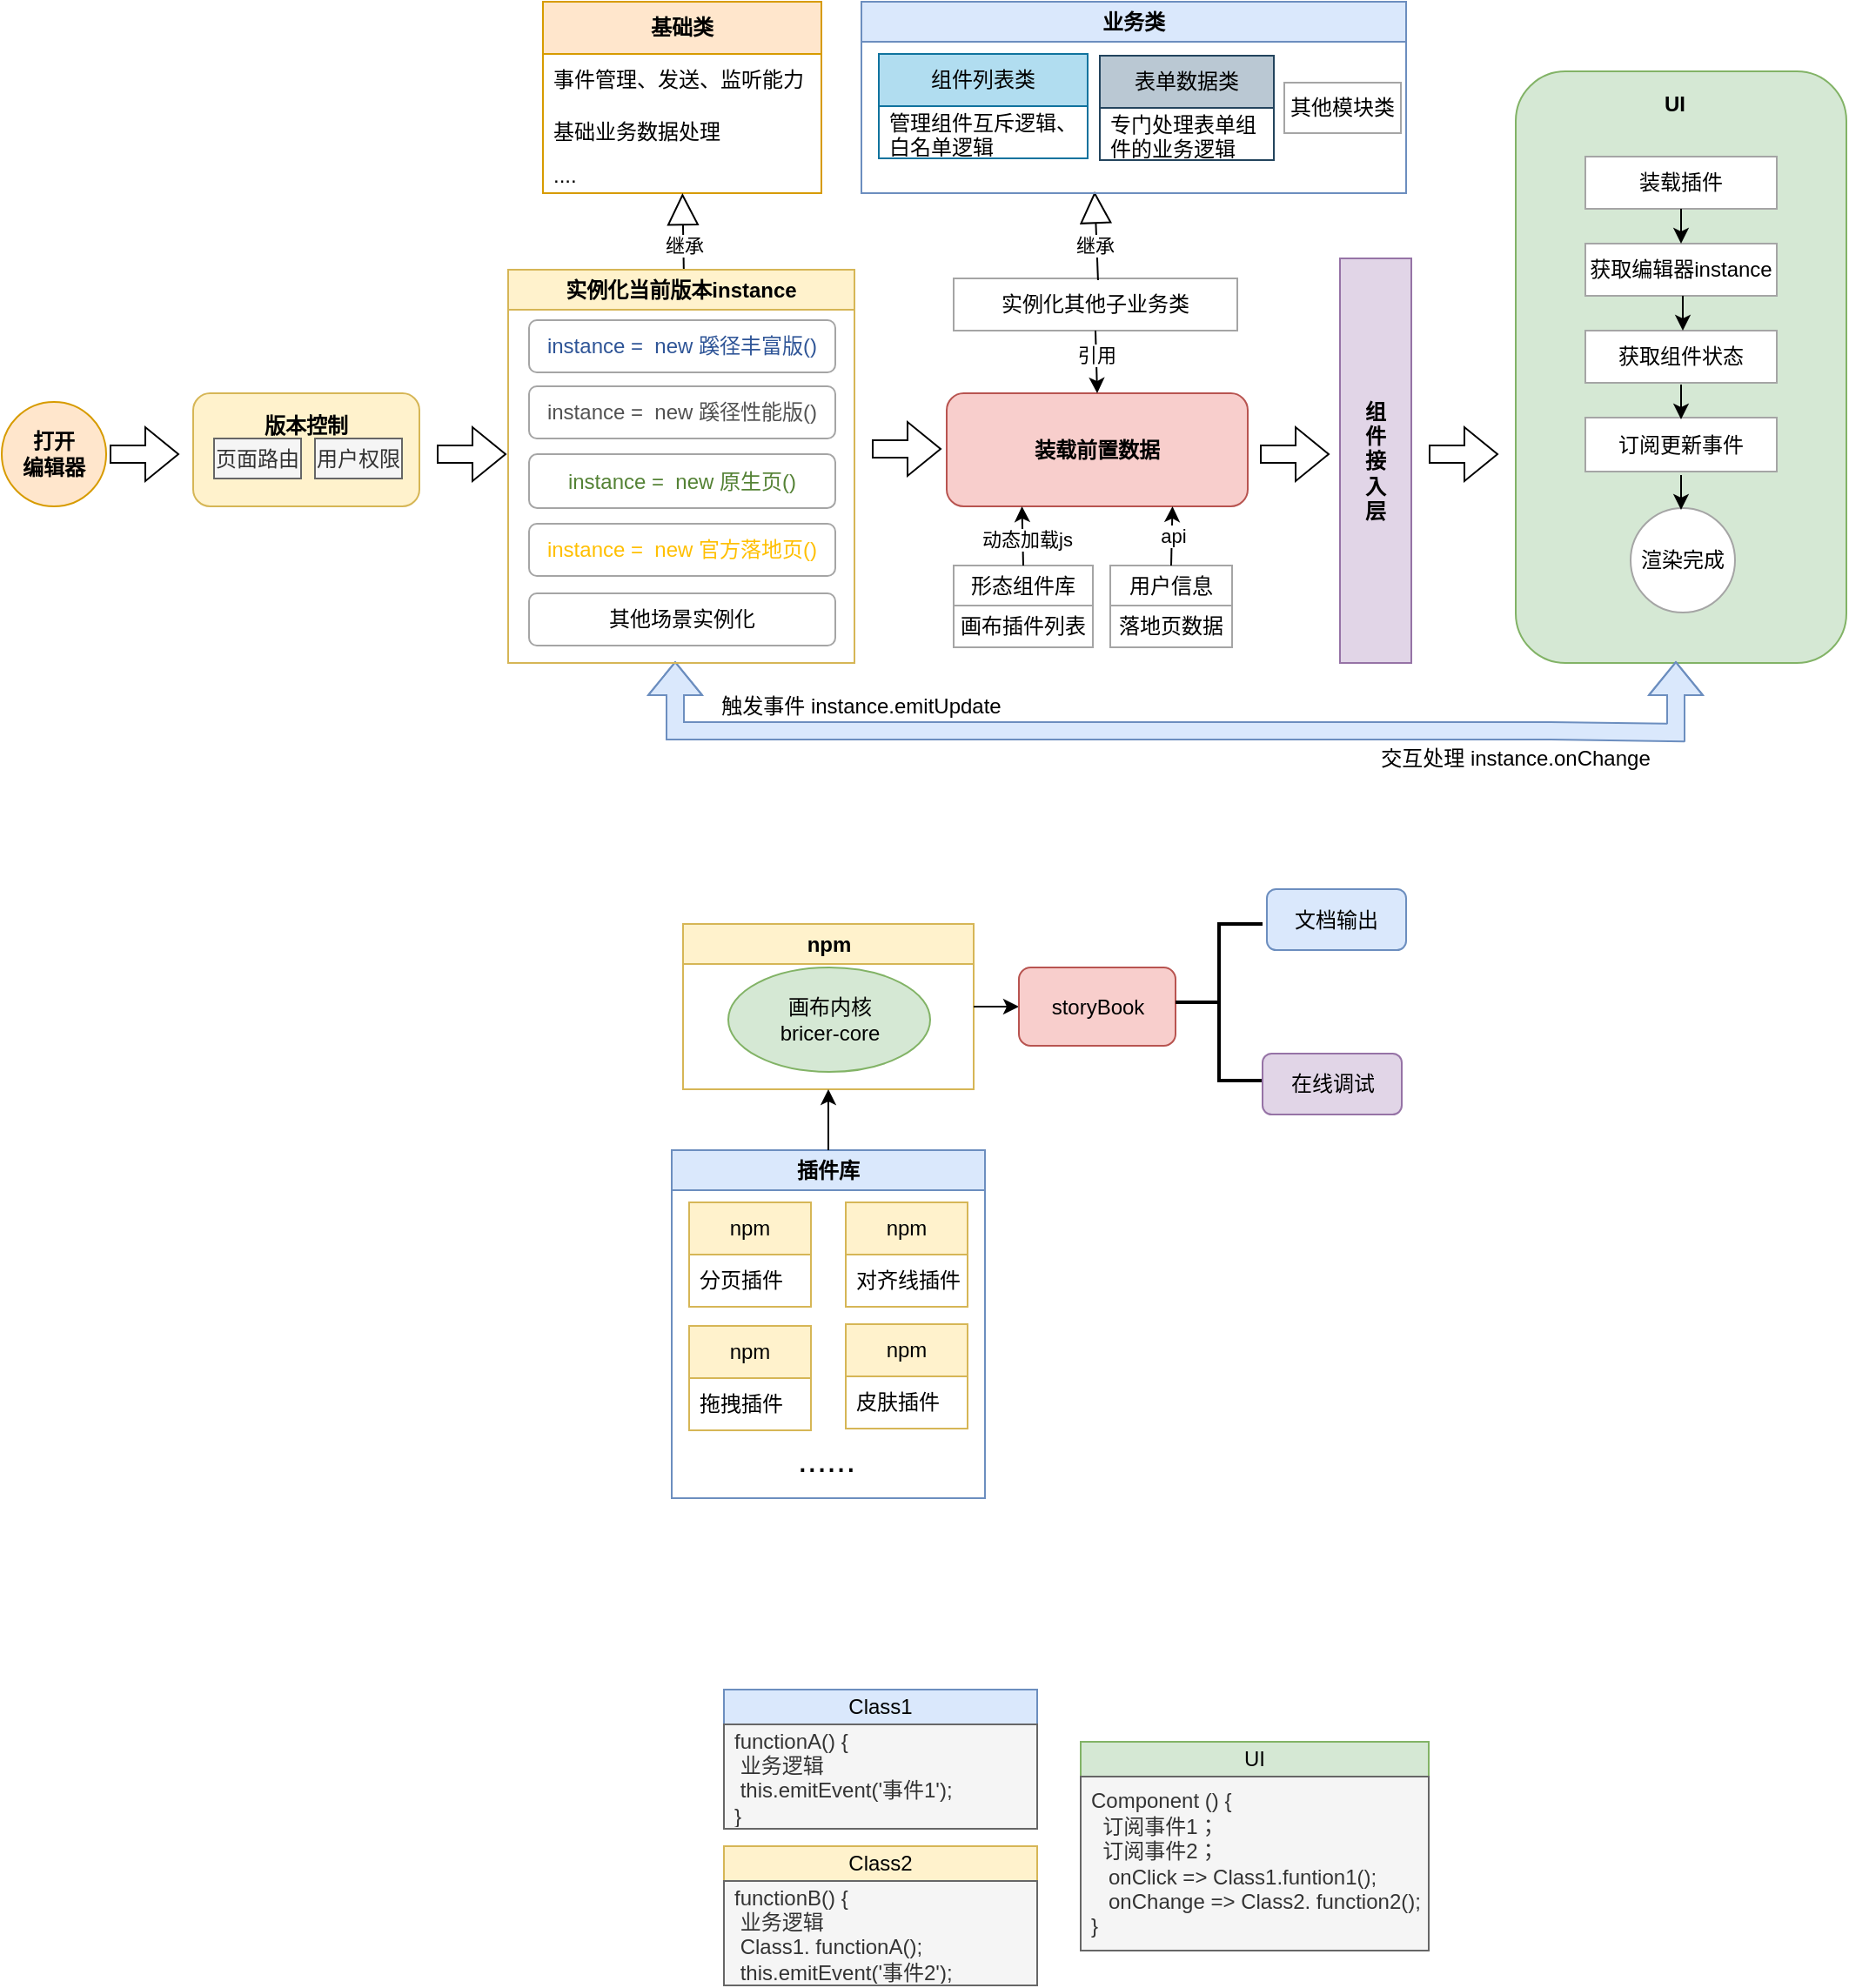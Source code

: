 <mxfile version="22.1.18" type="github">
  <diagram name="第 1 页" id="_vfewswIjysuvZJ_qlGc">
    <mxGraphModel dx="2261" dy="1989" grid="1" gridSize="10" guides="1" tooltips="1" connect="1" arrows="1" fold="1" page="1" pageScale="1" pageWidth="827" pageHeight="1169" math="0" shadow="0">
      <root>
        <mxCell id="0" />
        <mxCell id="1" parent="0" />
        <mxCell id="3l8t6mUNtK_PsgLy6fKD-7" value="打开&lt;br&gt;编辑器" style="ellipse;whiteSpace=wrap;html=1;aspect=fixed;fillColor=#ffe6cc;strokeColor=#d79b00;fontStyle=1" parent="1" vertex="1">
          <mxGeometry x="-80" y="210" width="60" height="60" as="geometry" />
        </mxCell>
        <mxCell id="3l8t6mUNtK_PsgLy6fKD-10" value="版本控制&lt;br&gt;&lt;br&gt;&lt;br&gt;" style="rounded=1;whiteSpace=wrap;html=1;verticalAlign=middle;labelBackgroundColor=none;strokeColor=#d6b656;fillColor=#fff2cc;fontStyle=1" parent="1" vertex="1">
          <mxGeometry x="30" y="205" width="130" height="65" as="geometry" />
        </mxCell>
        <mxCell id="3l8t6mUNtK_PsgLy6fKD-12" value="instance =&amp;nbsp; new 蹊径丰富版()" style="rounded=1;whiteSpace=wrap;html=1;fontColor=#2f5597;strokeColor=#a5a5a5;fontStyle=0" parent="1" vertex="1">
          <mxGeometry x="223" y="163" width="176" height="30" as="geometry" />
        </mxCell>
        <mxCell id="3l8t6mUNtK_PsgLy6fKD-13" value="instance =&amp;nbsp; new 蹊径性能版()" style="rounded=1;whiteSpace=wrap;html=1;fontColor=#525252;strokeColor=#a5a5a5;fontStyle=0" parent="1" vertex="1">
          <mxGeometry x="223" y="201" width="176" height="30" as="geometry" />
        </mxCell>
        <mxCell id="3l8t6mUNtK_PsgLy6fKD-14" value="instance =&amp;nbsp; new 原生页()" style="rounded=1;whiteSpace=wrap;html=1;fontColor=#548235;strokeColor=#a5a5a5;fontStyle=0" parent="1" vertex="1">
          <mxGeometry x="223" y="240" width="176" height="31" as="geometry" />
        </mxCell>
        <mxCell id="3l8t6mUNtK_PsgLy6fKD-15" value="instance =&amp;nbsp; new 官方落地页()" style="rounded=1;whiteSpace=wrap;html=1;fontColor=#ffbf00;strokeColor=#a5a5a5;fontStyle=0" parent="1" vertex="1">
          <mxGeometry x="223" y="280" width="176" height="30" as="geometry" />
        </mxCell>
        <mxCell id="3l8t6mUNtK_PsgLy6fKD-16" value="其他场景实例化" style="rounded=1;whiteSpace=wrap;html=1;strokeColor=#a5a5a5;fontStyle=0" parent="1" vertex="1">
          <mxGeometry x="223" y="320" width="176" height="30" as="geometry" />
        </mxCell>
        <mxCell id="3l8t6mUNtK_PsgLy6fKD-17" value="基础类" style="swimlane;fontStyle=1;childLayout=stackLayout;horizontal=1;startSize=30;horizontalStack=0;resizeParent=1;resizeParentMax=0;resizeLast=0;collapsible=1;marginBottom=0;whiteSpace=wrap;html=1;strokeColor=#d79b00;fillColor=#ffe6cc;" parent="1" vertex="1">
          <mxGeometry x="231" y="-20" width="160" height="110" as="geometry" />
        </mxCell>
        <mxCell id="3l8t6mUNtK_PsgLy6fKD-18" value="事件管理、发送、监听能力" style="text;strokeColor=none;fillColor=none;align=left;verticalAlign=middle;spacingLeft=4;spacingRight=4;overflow=hidden;points=[[0,0.5],[1,0.5]];portConstraint=eastwest;rotatable=0;whiteSpace=wrap;html=1;fontStyle=0" parent="3l8t6mUNtK_PsgLy6fKD-17" vertex="1">
          <mxGeometry y="30" width="160" height="30" as="geometry" />
        </mxCell>
        <mxCell id="3l8t6mUNtK_PsgLy6fKD-19" value="基础业务数据处理" style="text;strokeColor=none;fillColor=none;align=left;verticalAlign=middle;spacingLeft=4;spacingRight=4;overflow=hidden;points=[[0,0.5],[1,0.5]];portConstraint=eastwest;rotatable=0;whiteSpace=wrap;html=1;fontStyle=0" parent="3l8t6mUNtK_PsgLy6fKD-17" vertex="1">
          <mxGeometry y="60" width="160" height="30" as="geometry" />
        </mxCell>
        <mxCell id="3l8t6mUNtK_PsgLy6fKD-23" value="...." style="text;strokeColor=none;fillColor=none;align=left;verticalAlign=middle;spacingLeft=4;spacingRight=4;overflow=hidden;points=[[0,0.5],[1,0.5]];portConstraint=eastwest;rotatable=0;whiteSpace=wrap;html=1;fontStyle=0" parent="3l8t6mUNtK_PsgLy6fKD-17" vertex="1">
          <mxGeometry y="90" width="160" height="20" as="geometry" />
        </mxCell>
        <mxCell id="3l8t6mUNtK_PsgLy6fKD-26" value="继承" style="endArrow=block;endSize=16;endFill=0;html=1;rounded=0;exitX=0.5;exitY=0;exitDx=0;exitDy=0;fontStyle=0" parent="1" target="3l8t6mUNtK_PsgLy6fKD-23" edge="1">
          <mxGeometry x="-0.225" width="160" relative="1" as="geometry">
            <mxPoint x="312" y="139" as="sourcePoint" />
            <mxPoint x="567" y="44" as="targetPoint" />
            <mxPoint as="offset" />
          </mxGeometry>
        </mxCell>
        <mxCell id="3l8t6mUNtK_PsgLy6fKD-31" value="装载前置数据" style="rounded=1;whiteSpace=wrap;html=1;strokeColor=#b85450;fillColor=#f8cecc;fontStyle=1" parent="1" vertex="1">
          <mxGeometry x="463" y="205" width="173" height="65" as="geometry" />
        </mxCell>
        <mxCell id="3l8t6mUNtK_PsgLy6fKD-32" value="落地页数据" style="rounded=0;whiteSpace=wrap;html=1;strokeColor=#a5a5a5;fontStyle=0" parent="1" vertex="1">
          <mxGeometry x="557" y="327" width="70" height="24" as="geometry" />
        </mxCell>
        <mxCell id="3l8t6mUNtK_PsgLy6fKD-33" value="用户信息" style="rounded=0;whiteSpace=wrap;html=1;strokeColor=#a5a5a5;fontStyle=0" parent="1" vertex="1">
          <mxGeometry x="557" y="304" width="70" height="23" as="geometry" />
        </mxCell>
        <mxCell id="3l8t6mUNtK_PsgLy6fKD-34" value="画布插件列表" style="rounded=0;whiteSpace=wrap;html=1;strokeColor=#a5a5a5;fontStyle=0" parent="1" vertex="1">
          <mxGeometry x="467" y="327" width="80" height="24" as="geometry" />
        </mxCell>
        <mxCell id="3l8t6mUNtK_PsgLy6fKD-35" value="形态组件库" style="rounded=0;whiteSpace=wrap;html=1;strokeColor=#a5a5a5;fontStyle=0" parent="1" vertex="1">
          <mxGeometry x="467" y="304" width="80" height="23" as="geometry" />
        </mxCell>
        <mxCell id="3l8t6mUNtK_PsgLy6fKD-37" value="组&lt;br&gt;件&lt;br&gt;接&lt;br&gt;入&lt;br&gt;层" style="rounded=0;whiteSpace=wrap;html=1;strokeColor=#9673a6;fillColor=#e1d5e7;fontStyle=1" parent="1" vertex="1">
          <mxGeometry x="689" y="127.5" width="41" height="232.5" as="geometry" />
        </mxCell>
        <mxCell id="3l8t6mUNtK_PsgLy6fKD-38" value="实例化其他子业务类" style="rounded=0;whiteSpace=wrap;html=1;fontStyle=0;strokeColor=#a5a5a5;" parent="1" vertex="1">
          <mxGeometry x="467" y="139" width="163" height="30" as="geometry" />
        </mxCell>
        <mxCell id="3l8t6mUNtK_PsgLy6fKD-40" value="组件列表类" style="swimlane;fontStyle=0;childLayout=stackLayout;horizontal=1;startSize=30;horizontalStack=0;resizeParent=1;resizeParentMax=0;resizeLast=0;collapsible=1;marginBottom=0;whiteSpace=wrap;html=1;fillColor=#b1ddf0;strokeColor=#10739e;" parent="1" vertex="1">
          <mxGeometry x="424" y="10" width="120" height="60" as="geometry" />
        </mxCell>
        <mxCell id="3l8t6mUNtK_PsgLy6fKD-42" value="管理组件互斥逻辑、白名单逻辑" style="text;strokeColor=none;fillColor=none;align=left;verticalAlign=middle;spacingLeft=4;spacingRight=4;overflow=hidden;points=[[0,0.5],[1,0.5]];portConstraint=eastwest;rotatable=0;whiteSpace=wrap;html=1;fontStyle=0" parent="3l8t6mUNtK_PsgLy6fKD-40" vertex="1">
          <mxGeometry y="30" width="120" height="30" as="geometry" />
        </mxCell>
        <mxCell id="3l8t6mUNtK_PsgLy6fKD-44" value="表单数据类" style="swimlane;fontStyle=0;childLayout=stackLayout;horizontal=1;startSize=30;horizontalStack=0;resizeParent=1;resizeParentMax=0;resizeLast=0;collapsible=1;marginBottom=0;whiteSpace=wrap;html=1;strokeColor=#23445d;fillColor=#bac8d3;" parent="1" vertex="1">
          <mxGeometry x="551" y="11" width="100" height="60" as="geometry" />
        </mxCell>
        <mxCell id="3l8t6mUNtK_PsgLy6fKD-46" value="专门处理表单组件的业务逻辑" style="text;strokeColor=none;fillColor=none;align=left;verticalAlign=middle;spacingLeft=4;spacingRight=4;overflow=hidden;points=[[0,0.5],[1,0.5]];portConstraint=eastwest;rotatable=0;whiteSpace=wrap;html=1;fontStyle=0" parent="3l8t6mUNtK_PsgLy6fKD-44" vertex="1">
          <mxGeometry y="30" width="100" height="30" as="geometry" />
        </mxCell>
        <mxCell id="3l8t6mUNtK_PsgLy6fKD-63" value="" style="rounded=1;whiteSpace=wrap;html=1;fillColor=#d5e8d4;strokeColor=#82b366;fontStyle=0" parent="1" vertex="1">
          <mxGeometry x="790" y="20" width="190" height="340" as="geometry" />
        </mxCell>
        <mxCell id="3l8t6mUNtK_PsgLy6fKD-64" value="UI" style="text;html=1;strokeColor=none;fillColor=none;align=center;verticalAlign=middle;whiteSpace=wrap;rounded=0;fontStyle=1" parent="1" vertex="1">
          <mxGeometry x="844" y="24" width="75" height="30" as="geometry" />
        </mxCell>
        <mxCell id="3l8t6mUNtK_PsgLy6fKD-65" value="装载插件" style="rounded=0;whiteSpace=wrap;html=1;strokeColor=#a5a5a5;fontStyle=0" parent="1" vertex="1">
          <mxGeometry x="830" y="69" width="110" height="30" as="geometry" />
        </mxCell>
        <mxCell id="3l8t6mUNtK_PsgLy6fKD-66" value="获取编辑器instance" style="rounded=0;whiteSpace=wrap;html=1;strokeColor=#a5a5a5;fontStyle=0" parent="1" vertex="1">
          <mxGeometry x="830" y="119" width="110" height="30" as="geometry" />
        </mxCell>
        <mxCell id="3l8t6mUNtK_PsgLy6fKD-67" value="获取组件状态" style="rounded=0;whiteSpace=wrap;html=1;strokeColor=#a5a5a5;fontStyle=0" parent="1" vertex="1">
          <mxGeometry x="830" y="169" width="110" height="30" as="geometry" />
        </mxCell>
        <mxCell id="3l8t6mUNtK_PsgLy6fKD-68" value="订阅更新事件" style="rounded=0;whiteSpace=wrap;html=1;strokeColor=#a5a5a5;fontStyle=0" parent="1" vertex="1">
          <mxGeometry x="830" y="219" width="110" height="31" as="geometry" />
        </mxCell>
        <mxCell id="3l8t6mUNtK_PsgLy6fKD-73" value="渲染完成" style="ellipse;whiteSpace=wrap;html=1;aspect=fixed;strokeColor=#a5a5a5;fontStyle=0" parent="1" vertex="1">
          <mxGeometry x="856" y="271" width="60" height="60" as="geometry" />
        </mxCell>
        <mxCell id="3l8t6mUNtK_PsgLy6fKD-76" value="" style="shape=flexArrow;endArrow=classic;startArrow=classic;html=1;rounded=0;entryX=0.5;entryY=1;entryDx=0;entryDy=0;strokeColor=#6c8ebf;fillColor=#dae8fc;fontStyle=0" parent="1" edge="1">
          <mxGeometry width="100" height="100" relative="1" as="geometry">
            <mxPoint x="307" y="359" as="sourcePoint" />
            <mxPoint x="882" y="359" as="targetPoint" />
            <Array as="points">
              <mxPoint x="307" y="399" />
              <mxPoint x="597" y="399" />
              <mxPoint x="737" y="399" />
              <mxPoint x="810" y="399" />
              <mxPoint x="882" y="400" />
            </Array>
          </mxGeometry>
        </mxCell>
        <mxCell id="3l8t6mUNtK_PsgLy6fKD-77" value="交互处理 instance.onChange" style="text;html=1;strokeColor=none;fillColor=none;align=center;verticalAlign=middle;whiteSpace=wrap;rounded=0;fontStyle=0" parent="1" vertex="1">
          <mxGeometry x="698" y="400" width="184" height="30" as="geometry" />
        </mxCell>
        <mxCell id="3l8t6mUNtK_PsgLy6fKD-78" value="触发事件 instance.emitUpdate" style="text;html=1;strokeColor=none;fillColor=none;align=center;verticalAlign=middle;whiteSpace=wrap;rounded=0;fontStyle=0" parent="1" vertex="1">
          <mxGeometry x="323" y="370" width="182" height="30" as="geometry" />
        </mxCell>
        <mxCell id="3l8t6mUNtK_PsgLy6fKD-80" value="继承" style="endArrow=block;endSize=16;endFill=0;html=1;rounded=0;exitX=0.644;exitY=0.067;exitDx=0;exitDy=0;exitPerimeter=0;fontStyle=0" parent="1" edge="1">
          <mxGeometry x="-0.214" y="1" width="160" relative="1" as="geometry">
            <mxPoint x="549.972" y="140.01" as="sourcePoint" />
            <mxPoint x="548" y="89" as="targetPoint" />
            <mxPoint as="offset" />
          </mxGeometry>
        </mxCell>
        <mxCell id="3l8t6mUNtK_PsgLy6fKD-81" value="" style="endArrow=classic;html=1;rounded=0;exitX=0.5;exitY=1;exitDx=0;exitDy=0;entryX=0.5;entryY=0;entryDx=0;entryDy=0;fontStyle=0" parent="1" source="3l8t6mUNtK_PsgLy6fKD-38" target="3l8t6mUNtK_PsgLy6fKD-31" edge="1">
          <mxGeometry width="50" height="50" relative="1" as="geometry">
            <mxPoint x="640" y="210" as="sourcePoint" />
            <mxPoint x="690" y="160" as="targetPoint" />
          </mxGeometry>
        </mxCell>
        <mxCell id="3l8t6mUNtK_PsgLy6fKD-82" value="引用" style="edgeLabel;html=1;align=center;verticalAlign=middle;resizable=0;points=[];fontStyle=0" parent="3l8t6mUNtK_PsgLy6fKD-81" vertex="1" connectable="0">
          <mxGeometry x="-0.222" relative="1" as="geometry">
            <mxPoint as="offset" />
          </mxGeometry>
        </mxCell>
        <mxCell id="3l8t6mUNtK_PsgLy6fKD-83" value="" style="endArrow=classic;html=1;rounded=0;entryX=0.25;entryY=1;entryDx=0;entryDy=0;exitX=0.5;exitY=0;exitDx=0;exitDy=0;fontStyle=0" parent="1" source="3l8t6mUNtK_PsgLy6fKD-35" target="3l8t6mUNtK_PsgLy6fKD-31" edge="1">
          <mxGeometry width="50" height="50" relative="1" as="geometry">
            <mxPoint x="640" y="300" as="sourcePoint" />
            <mxPoint x="690" y="250" as="targetPoint" />
          </mxGeometry>
        </mxCell>
        <mxCell id="3l8t6mUNtK_PsgLy6fKD-84" value="动态加载js" style="edgeLabel;html=1;align=center;verticalAlign=middle;resizable=0;points=[];fontStyle=0" parent="3l8t6mUNtK_PsgLy6fKD-83" vertex="1" connectable="0">
          <mxGeometry x="-0.077" y="-2" relative="1" as="geometry">
            <mxPoint as="offset" />
          </mxGeometry>
        </mxCell>
        <mxCell id="3l8t6mUNtK_PsgLy6fKD-85" value="" style="endArrow=classic;html=1;rounded=0;exitX=0.5;exitY=0;exitDx=0;exitDy=0;entryX=0.75;entryY=1;entryDx=0;entryDy=0;fontStyle=0" parent="1" source="3l8t6mUNtK_PsgLy6fKD-33" target="3l8t6mUNtK_PsgLy6fKD-31" edge="1">
          <mxGeometry width="50" height="50" relative="1" as="geometry">
            <mxPoint x="670" y="300" as="sourcePoint" />
            <mxPoint x="720" y="250" as="targetPoint" />
          </mxGeometry>
        </mxCell>
        <mxCell id="3l8t6mUNtK_PsgLy6fKD-86" value="api" style="edgeLabel;html=1;align=center;verticalAlign=middle;resizable=0;points=[];fontStyle=0" parent="3l8t6mUNtK_PsgLy6fKD-85" vertex="1" connectable="0">
          <mxGeometry x="-0.001" relative="1" as="geometry">
            <mxPoint as="offset" />
          </mxGeometry>
        </mxCell>
        <mxCell id="3l8t6mUNtK_PsgLy6fKD-91" value="" style="shape=flexArrow;endArrow=classic;html=1;rounded=0;fontStyle=0" parent="1" edge="1">
          <mxGeometry width="50" height="50" relative="1" as="geometry">
            <mxPoint x="420" y="237" as="sourcePoint" />
            <mxPoint x="460" y="237" as="targetPoint" />
          </mxGeometry>
        </mxCell>
        <mxCell id="3l8t6mUNtK_PsgLy6fKD-93" value="" style="shape=flexArrow;endArrow=classic;html=1;rounded=0;fontStyle=0" parent="1" edge="1">
          <mxGeometry width="50" height="50" relative="1" as="geometry">
            <mxPoint x="643" y="240" as="sourcePoint" />
            <mxPoint x="683" y="240" as="targetPoint" />
          </mxGeometry>
        </mxCell>
        <mxCell id="3l8t6mUNtK_PsgLy6fKD-97" value="业务类" style="swimlane;whiteSpace=wrap;html=1;strokeColor=#6c8ebf;fillColor=#dae8fc;fontStyle=1" parent="1" vertex="1">
          <mxGeometry x="414" y="-20" width="313" height="110" as="geometry" />
        </mxCell>
        <mxCell id="3l8t6mUNtK_PsgLy6fKD-101" value="其他模块类" style="rounded=0;whiteSpace=wrap;html=1;strokeColor=#a5a5a5;fontStyle=0" parent="3l8t6mUNtK_PsgLy6fKD-97" vertex="1">
          <mxGeometry x="243" y="46.5" width="67" height="29" as="geometry" />
        </mxCell>
        <mxCell id="3l8t6mUNtK_PsgLy6fKD-102" value="" style="shape=flexArrow;endArrow=classic;html=1;rounded=0;fontStyle=0" parent="1" edge="1">
          <mxGeometry width="50" height="50" relative="1" as="geometry">
            <mxPoint x="740" y="240" as="sourcePoint" />
            <mxPoint x="780" y="240" as="targetPoint" />
          </mxGeometry>
        </mxCell>
        <mxCell id="3l8t6mUNtK_PsgLy6fKD-111" value="" style="endArrow=classic;html=1;rounded=0;exitX=0.5;exitY=1;exitDx=0;exitDy=0;fontStyle=0" parent="1" source="3l8t6mUNtK_PsgLy6fKD-65" target="3l8t6mUNtK_PsgLy6fKD-66" edge="1">
          <mxGeometry width="50" height="50" relative="1" as="geometry">
            <mxPoint x="1070" y="200" as="sourcePoint" />
            <mxPoint x="1120" y="150" as="targetPoint" />
          </mxGeometry>
        </mxCell>
        <mxCell id="3l8t6mUNtK_PsgLy6fKD-112" value="" style="endArrow=classic;html=1;rounded=0;exitX=0.5;exitY=1;exitDx=0;exitDy=0;fontStyle=0" parent="1" edge="1">
          <mxGeometry width="50" height="50" relative="1" as="geometry">
            <mxPoint x="886" y="149" as="sourcePoint" />
            <mxPoint x="886" y="169" as="targetPoint" />
          </mxGeometry>
        </mxCell>
        <mxCell id="3l8t6mUNtK_PsgLy6fKD-113" value="" style="endArrow=classic;html=1;rounded=0;exitX=0.5;exitY=1;exitDx=0;exitDy=0;fontStyle=0" parent="1" edge="1">
          <mxGeometry width="50" height="50" relative="1" as="geometry">
            <mxPoint x="885" y="200" as="sourcePoint" />
            <mxPoint x="885" y="220" as="targetPoint" />
          </mxGeometry>
        </mxCell>
        <mxCell id="3l8t6mUNtK_PsgLy6fKD-114" value="" style="endArrow=classic;html=1;rounded=0;exitX=0.5;exitY=1;exitDx=0;exitDy=0;fontStyle=0" parent="1" edge="1">
          <mxGeometry width="50" height="50" relative="1" as="geometry">
            <mxPoint x="885" y="252" as="sourcePoint" />
            <mxPoint x="885" y="272" as="targetPoint" />
          </mxGeometry>
        </mxCell>
        <mxCell id="3l8t6mUNtK_PsgLy6fKD-115" value="实例化当前版本instance" style="swimlane;whiteSpace=wrap;html=1;fillColor=#fff2cc;strokeColor=#d6b656;fontStyle=1" parent="1" vertex="1">
          <mxGeometry x="211" y="134" width="199" height="226" as="geometry" />
        </mxCell>
        <mxCell id="3l8t6mUNtK_PsgLy6fKD-116" value="" style="shape=flexArrow;endArrow=classic;html=1;rounded=0;fontStyle=0" parent="1" edge="1">
          <mxGeometry width="50" height="50" relative="1" as="geometry">
            <mxPoint x="170" y="240" as="sourcePoint" />
            <mxPoint x="210" y="240" as="targetPoint" />
          </mxGeometry>
        </mxCell>
        <mxCell id="3l8t6mUNtK_PsgLy6fKD-117" value="" style="shape=flexArrow;endArrow=classic;html=1;rounded=0;fontStyle=0" parent="1" edge="1">
          <mxGeometry width="50" height="50" relative="1" as="geometry">
            <mxPoint x="-18" y="240" as="sourcePoint" />
            <mxPoint x="22" y="240" as="targetPoint" />
          </mxGeometry>
        </mxCell>
        <mxCell id="3l8t6mUNtK_PsgLy6fKD-148" value="npm" style="swimlane;whiteSpace=wrap;html=1;fillColor=#fff2cc;strokeColor=#d6b656;" parent="1" vertex="1">
          <mxGeometry x="311.5" y="510" width="167" height="95" as="geometry" />
        </mxCell>
        <mxCell id="3l8t6mUNtK_PsgLy6fKD-149" value="画布内核&lt;br&gt;bricer-core" style="ellipse;whiteSpace=wrap;html=1;fillColor=#d5e8d4;strokeColor=#82b366;" parent="3l8t6mUNtK_PsgLy6fKD-148" vertex="1">
          <mxGeometry x="26" y="25" width="116" height="60" as="geometry" />
        </mxCell>
        <mxCell id="3l8t6mUNtK_PsgLy6fKD-150" value="插件库" style="swimlane;whiteSpace=wrap;html=1;fillColor=#dae8fc;strokeColor=#6c8ebf;" parent="1" vertex="1">
          <mxGeometry x="305" y="640" width="180" height="200" as="geometry" />
        </mxCell>
        <mxCell id="3l8t6mUNtK_PsgLy6fKD-160" value="npm" style="swimlane;fontStyle=0;childLayout=stackLayout;horizontal=1;startSize=30;horizontalStack=0;resizeParent=1;resizeParentMax=0;resizeLast=0;collapsible=1;marginBottom=0;whiteSpace=wrap;html=1;fillColor=#fff2cc;strokeColor=#d6b656;" parent="3l8t6mUNtK_PsgLy6fKD-150" vertex="1">
          <mxGeometry x="10" y="30" width="70" height="60" as="geometry" />
        </mxCell>
        <mxCell id="3l8t6mUNtK_PsgLy6fKD-161" value="分页插件" style="text;strokeColor=none;fillColor=none;align=left;verticalAlign=middle;spacingLeft=4;spacingRight=4;overflow=hidden;points=[[0,0.5],[1,0.5]];portConstraint=eastwest;rotatable=0;whiteSpace=wrap;html=1;" parent="3l8t6mUNtK_PsgLy6fKD-160" vertex="1">
          <mxGeometry y="30" width="70" height="30" as="geometry" />
        </mxCell>
        <mxCell id="3l8t6mUNtK_PsgLy6fKD-166" value="npm" style="swimlane;fontStyle=0;childLayout=stackLayout;horizontal=1;startSize=30;horizontalStack=0;resizeParent=1;resizeParentMax=0;resizeLast=0;collapsible=1;marginBottom=0;whiteSpace=wrap;html=1;fillColor=#fff2cc;strokeColor=#d6b656;" parent="3l8t6mUNtK_PsgLy6fKD-150" vertex="1">
          <mxGeometry x="100" y="30" width="70" height="60" as="geometry" />
        </mxCell>
        <mxCell id="3l8t6mUNtK_PsgLy6fKD-167" value="对齐线插件" style="text;strokeColor=none;fillColor=none;align=left;verticalAlign=middle;spacingLeft=4;spacingRight=4;overflow=hidden;points=[[0,0.5],[1,0.5]];portConstraint=eastwest;rotatable=0;whiteSpace=wrap;html=1;" parent="3l8t6mUNtK_PsgLy6fKD-166" vertex="1">
          <mxGeometry y="30" width="70" height="30" as="geometry" />
        </mxCell>
        <mxCell id="3l8t6mUNtK_PsgLy6fKD-168" value="npm" style="swimlane;fontStyle=0;childLayout=stackLayout;horizontal=1;startSize=30;horizontalStack=0;resizeParent=1;resizeParentMax=0;resizeLast=0;collapsible=1;marginBottom=0;whiteSpace=wrap;html=1;fillColor=#fff2cc;strokeColor=#d6b656;" parent="3l8t6mUNtK_PsgLy6fKD-150" vertex="1">
          <mxGeometry x="100" y="100" width="70" height="60" as="geometry" />
        </mxCell>
        <mxCell id="3l8t6mUNtK_PsgLy6fKD-169" value="皮肤插件" style="text;strokeColor=none;fillColor=none;align=left;verticalAlign=middle;spacingLeft=4;spacingRight=4;overflow=hidden;points=[[0,0.5],[1,0.5]];portConstraint=eastwest;rotatable=0;whiteSpace=wrap;html=1;" parent="3l8t6mUNtK_PsgLy6fKD-168" vertex="1">
          <mxGeometry y="30" width="70" height="30" as="geometry" />
        </mxCell>
        <mxCell id="3l8t6mUNtK_PsgLy6fKD-170" value="npm" style="swimlane;fontStyle=0;childLayout=stackLayout;horizontal=1;startSize=30;horizontalStack=0;resizeParent=1;resizeParentMax=0;resizeLast=0;collapsible=1;marginBottom=0;whiteSpace=wrap;html=1;fillColor=#fff2cc;strokeColor=#d6b656;" parent="3l8t6mUNtK_PsgLy6fKD-150" vertex="1">
          <mxGeometry x="10" y="101" width="70" height="60" as="geometry" />
        </mxCell>
        <mxCell id="3l8t6mUNtK_PsgLy6fKD-171" value="拖拽插件" style="text;strokeColor=none;fillColor=none;align=left;verticalAlign=middle;spacingLeft=4;spacingRight=4;overflow=hidden;points=[[0,0.5],[1,0.5]];portConstraint=eastwest;rotatable=0;whiteSpace=wrap;html=1;" parent="3l8t6mUNtK_PsgLy6fKD-170" vertex="1">
          <mxGeometry y="30" width="70" height="30" as="geometry" />
        </mxCell>
        <mxCell id="3l8t6mUNtK_PsgLy6fKD-188" value="......" style="text;html=1;strokeColor=none;fillColor=none;align=center;verticalAlign=middle;whiteSpace=wrap;rounded=0;fontSize=20;" parent="3l8t6mUNtK_PsgLy6fKD-150" vertex="1">
          <mxGeometry x="59" y="162" width="60" height="30" as="geometry" />
        </mxCell>
        <mxCell id="3l8t6mUNtK_PsgLy6fKD-187" value="" style="endArrow=classic;html=1;rounded=0;entryX=0.5;entryY=1;entryDx=0;entryDy=0;" parent="1" source="3l8t6mUNtK_PsgLy6fKD-150" target="3l8t6mUNtK_PsgLy6fKD-148" edge="1">
          <mxGeometry width="50" height="50" relative="1" as="geometry">
            <mxPoint x="360" y="670" as="sourcePoint" />
            <mxPoint x="410" y="620" as="targetPoint" />
          </mxGeometry>
        </mxCell>
        <mxCell id="3l8t6mUNtK_PsgLy6fKD-189" value="" style="endArrow=classic;html=1;rounded=0;exitX=1;exitY=0.5;exitDx=0;exitDy=0;entryX=0;entryY=0.5;entryDx=0;entryDy=0;" parent="1" source="3l8t6mUNtK_PsgLy6fKD-148" target="3l8t6mUNtK_PsgLy6fKD-190" edge="1">
          <mxGeometry width="50" height="50" relative="1" as="geometry">
            <mxPoint x="590" y="580" as="sourcePoint" />
            <mxPoint x="520" y="558" as="targetPoint" />
          </mxGeometry>
        </mxCell>
        <mxCell id="3l8t6mUNtK_PsgLy6fKD-190" value="storyBook" style="rounded=1;whiteSpace=wrap;html=1;fillColor=#f8cecc;strokeColor=#b85450;" parent="1" vertex="1">
          <mxGeometry x="504.5" y="535" width="90" height="45" as="geometry" />
        </mxCell>
        <mxCell id="3l8t6mUNtK_PsgLy6fKD-193" value="" style="strokeWidth=2;html=1;shape=mxgraph.flowchart.annotation_2;align=left;labelPosition=right;pointerEvents=1;rotation=0;" parent="1" vertex="1">
          <mxGeometry x="594.5" y="510" width="50" height="90" as="geometry" />
        </mxCell>
        <mxCell id="3l8t6mUNtK_PsgLy6fKD-194" value="文档输出" style="rounded=1;whiteSpace=wrap;html=1;fillColor=#dae8fc;strokeColor=#6c8ebf;" parent="1" vertex="1">
          <mxGeometry x="647" y="490" width="80" height="35" as="geometry" />
        </mxCell>
        <mxCell id="3l8t6mUNtK_PsgLy6fKD-195" value="在线调试" style="rounded=1;whiteSpace=wrap;html=1;fillColor=#e1d5e7;strokeColor=#9673a6;" parent="1" vertex="1">
          <mxGeometry x="644.5" y="584.5" width="80" height="35" as="geometry" />
        </mxCell>
        <mxCell id="3l8t6mUNtK_PsgLy6fKD-201" value="Class1" style="swimlane;fontStyle=0;childLayout=stackLayout;horizontal=1;startSize=20;horizontalStack=0;resizeParent=1;resizeParentMax=0;resizeLast=0;collapsible=1;marginBottom=0;whiteSpace=wrap;html=1;fillColor=#dae8fc;strokeColor=#6c8ebf;" parent="1" vertex="1">
          <mxGeometry x="335" y="950" width="180" height="80" as="geometry" />
        </mxCell>
        <mxCell id="3l8t6mUNtK_PsgLy6fKD-202" value="functionA() {&lt;br&gt;&amp;nbsp;业务逻辑&lt;br&gt;&amp;nbsp;this.emitEvent(&#39;事件1&#39;);&lt;br&gt;}" style="text;strokeColor=#666666;fillColor=#f5f5f5;align=left;verticalAlign=middle;spacingLeft=4;spacingRight=4;overflow=hidden;points=[[0,0.5],[1,0.5]];portConstraint=eastwest;rotatable=0;whiteSpace=wrap;html=1;fontColor=#333333;" parent="3l8t6mUNtK_PsgLy6fKD-201" vertex="1">
          <mxGeometry y="20" width="180" height="60" as="geometry" />
        </mxCell>
        <mxCell id="3l8t6mUNtK_PsgLy6fKD-206" value="Class2" style="swimlane;fontStyle=0;childLayout=stackLayout;horizontal=1;startSize=20;horizontalStack=0;resizeParent=1;resizeParentMax=0;resizeLast=0;collapsible=1;marginBottom=0;whiteSpace=wrap;html=1;fillColor=#fff2cc;strokeColor=#d6b656;" parent="1" vertex="1">
          <mxGeometry x="335" y="1040" width="180" height="80" as="geometry" />
        </mxCell>
        <mxCell id="3l8t6mUNtK_PsgLy6fKD-207" value="functionB() {&lt;br&gt;&amp;nbsp;业务逻辑&lt;br&gt;&amp;nbsp;Class1.&amp;nbsp;functionA();&lt;br&gt;&amp;nbsp;this.emitEvent(&#39;事件2&#39;);&lt;br&gt;}" style="text;strokeColor=#666666;fillColor=#f5f5f5;align=left;verticalAlign=middle;spacingLeft=4;spacingRight=4;overflow=hidden;points=[[0,0.5],[1,0.5]];portConstraint=eastwest;rotatable=0;whiteSpace=wrap;html=1;fontColor=#333333;" parent="3l8t6mUNtK_PsgLy6fKD-206" vertex="1">
          <mxGeometry y="20" width="180" height="60" as="geometry" />
        </mxCell>
        <mxCell id="3l8t6mUNtK_PsgLy6fKD-209" value="UI" style="swimlane;fontStyle=0;childLayout=stackLayout;horizontal=1;startSize=20;horizontalStack=0;resizeParent=1;resizeParentMax=0;resizeLast=0;collapsible=1;marginBottom=0;whiteSpace=wrap;html=1;fillColor=#d5e8d4;strokeColor=#82b366;" parent="1" vertex="1">
          <mxGeometry x="540" y="980" width="200" height="120" as="geometry" />
        </mxCell>
        <mxCell id="3l8t6mUNtK_PsgLy6fKD-210" value="Component () {&lt;br&gt;&amp;nbsp; 订阅事件1；&lt;br&gt;&amp;nbsp; 订阅事件2；&lt;br&gt;&amp;nbsp; &amp;nbsp;onClick =&amp;gt; Class1.funtion1();&lt;br&gt;&amp;nbsp; &amp;nbsp;onChange =&amp;gt; Class2. function2();&lt;br&gt;}" style="text;strokeColor=#666666;fillColor=#f5f5f5;align=left;verticalAlign=middle;spacingLeft=4;spacingRight=4;overflow=hidden;points=[[0,0.5],[1,0.5]];portConstraint=eastwest;rotatable=0;whiteSpace=wrap;html=1;fontColor=#333333;" parent="3l8t6mUNtK_PsgLy6fKD-209" vertex="1">
          <mxGeometry y="20" width="200" height="100" as="geometry" />
        </mxCell>
        <mxCell id="d5odLTnd015vF__1_5QF-1" value="页面路由" style="rounded=0;whiteSpace=wrap;html=1;fillColor=#f5f5f5;fontColor=#333333;strokeColor=#666666;" vertex="1" parent="1">
          <mxGeometry x="42" y="231" width="50" height="23" as="geometry" />
        </mxCell>
        <mxCell id="d5odLTnd015vF__1_5QF-2" value="用户权限" style="rounded=0;whiteSpace=wrap;html=1;fillColor=#f5f5f5;fontColor=#333333;strokeColor=#666666;" vertex="1" parent="1">
          <mxGeometry x="100" y="231" width="50" height="23" as="geometry" />
        </mxCell>
      </root>
    </mxGraphModel>
  </diagram>
</mxfile>
